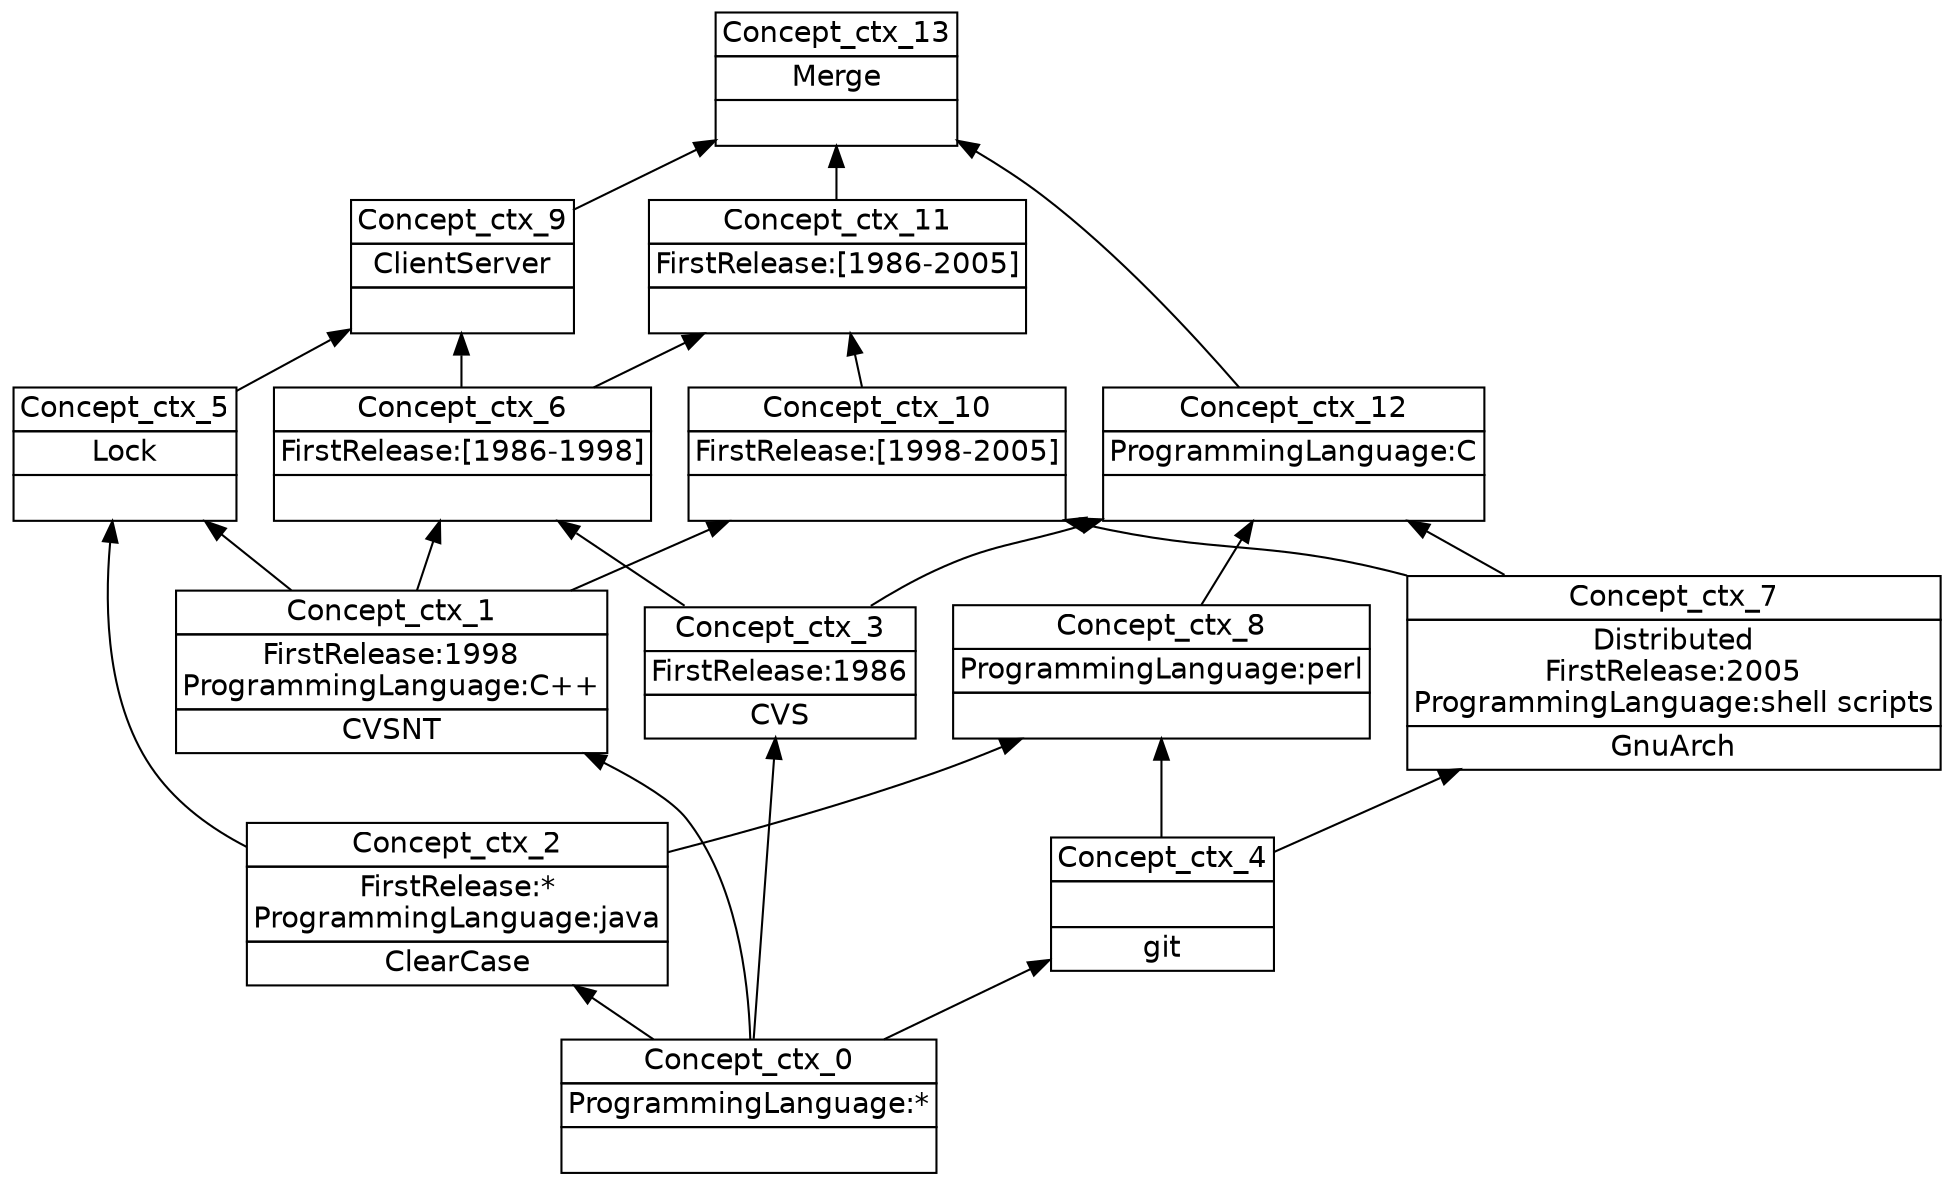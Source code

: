 digraph G { 
	rankdir=BT;
	margin=0;
	node [margin="0.03,0.03",fontname="DejaVu Sans"];
	ranksep=0.3;
	nodesep=0.2;
//graph[label="name:ctx,concept number:14,object number:5,attribute number:17"
10 [shape=none,label=<<table border="0" cellborder="1" cellspacing="0" port="p"><tr><td>Concept_ctx_2</td></tr><tr><td>FirstRelease:*<br/>ProgrammingLanguage:java<br/></td></tr><tr><td>ClearCase<br/></td></tr></table>>];
12 [shape=none,label=<<table border="0" cellborder="1" cellspacing="0" port="p"><tr><td>Concept_ctx_4</td></tr><tr><td><br/></td></tr><tr><td>git<br/></td></tr></table>>];
5 [shape=none,label=<<table border="0" cellborder="1" cellspacing="0" port="p"><tr><td>Concept_ctx_3</td></tr><tr><td>FirstRelease:1986<br/></td></tr><tr><td>CVS<br/></td></tr></table>>];
6 [shape=none,label=<<table border="0" cellborder="1" cellspacing="0" port="p"><tr><td>Concept_ctx_1</td></tr><tr><td>FirstRelease:1998<br/>ProgrammingLanguage:C++<br/></td></tr><tr><td>CVSNT<br/></td></tr></table>>];
13 [shape=none,label=<<table border="0" cellborder="1" cellspacing="0" port="p"><tr><td>Concept_ctx_8</td></tr><tr><td>ProgrammingLanguage:perl<br/></td></tr><tr><td><br/></td></tr></table>>];
2 [shape=none,label=<<table border="0" cellborder="1" cellspacing="0" port="p"><tr><td>Concept_ctx_7</td></tr><tr><td>Distributed<br/>FirstRelease:2005<br/>ProgrammingLanguage:shell scripts<br/></td></tr><tr><td>GnuArch<br/></td></tr></table>>];
4 [shape=none,label=<<table border="0" cellborder="1" cellspacing="0" port="p"><tr><td>Concept_ctx_5</td></tr><tr><td>Lock<br/></td></tr><tr><td><br/></td></tr></table>>];
7 [shape=none,label=<<table border="0" cellborder="1" cellspacing="0" port="p"><tr><td>Concept_ctx_6</td></tr><tr><td>FirstRelease:[1986-1998]<br/></td></tr><tr><td><br/></td></tr></table>>];
1 [shape=none,label=<<table border="0" cellborder="1" cellspacing="0" port="p"><tr><td>Concept_ctx_9</td></tr><tr><td>ClientServer<br/></td></tr><tr><td><br/></td></tr></table>>];
8 [shape=none,label=<<table border="0" cellborder="1" cellspacing="0" port="p"><tr><td>Concept_ctx_10</td></tr><tr><td>FirstRelease:[1998-2005]<br/></td></tr><tr><td><br/></td></tr></table>>];
11 [shape=none,label=<<table border="0" cellborder="1" cellspacing="0" port="p"><tr><td>Concept_ctx_12</td></tr><tr><td>ProgrammingLanguage:C<br/></td></tr><tr><td><br/></td></tr></table>>];
9 [shape=none,label=<<table border="0" cellborder="1" cellspacing="0" port="p"><tr><td>Concept_ctx_11</td></tr><tr><td>FirstRelease:[1986-2005]<br/></td></tr><tr><td><br/></td></tr></table>>];
3 [shape=none,label=<<table border="0" cellborder="1" cellspacing="0" port="p"><tr><td>Concept_ctx_13</td></tr><tr><td>Merge<br/></td></tr><tr><td><br/></td></tr></table>>];
14 [shape=none,label=<<table border="0" cellborder="1" cellspacing="0" port="p"><tr><td>Concept_ctx_0</td></tr><tr><td>ProgrammingLanguage:*<br/></td></tr><tr><td><br/></td></tr></table>>];
	14:p -> 10:p
	14:p -> 12:p
	14:p -> 5:p
	14:p -> 6:p
	12:p -> 13:p
	10:p -> 13:p
	12:p -> 2:p
	6:p -> 4:p
	10:p -> 4:p
	6:p -> 7:p
	5:p -> 7:p
	4:p -> 1:p
	7:p -> 1:p
	6:p -> 8:p
	2:p -> 8:p
	2:p -> 11:p
	13:p -> 11:p
	5:p -> 11:p
	8:p -> 9:p
	7:p -> 9:p
	1:p -> 3:p
	9:p -> 3:p
	11:p -> 3:p
}